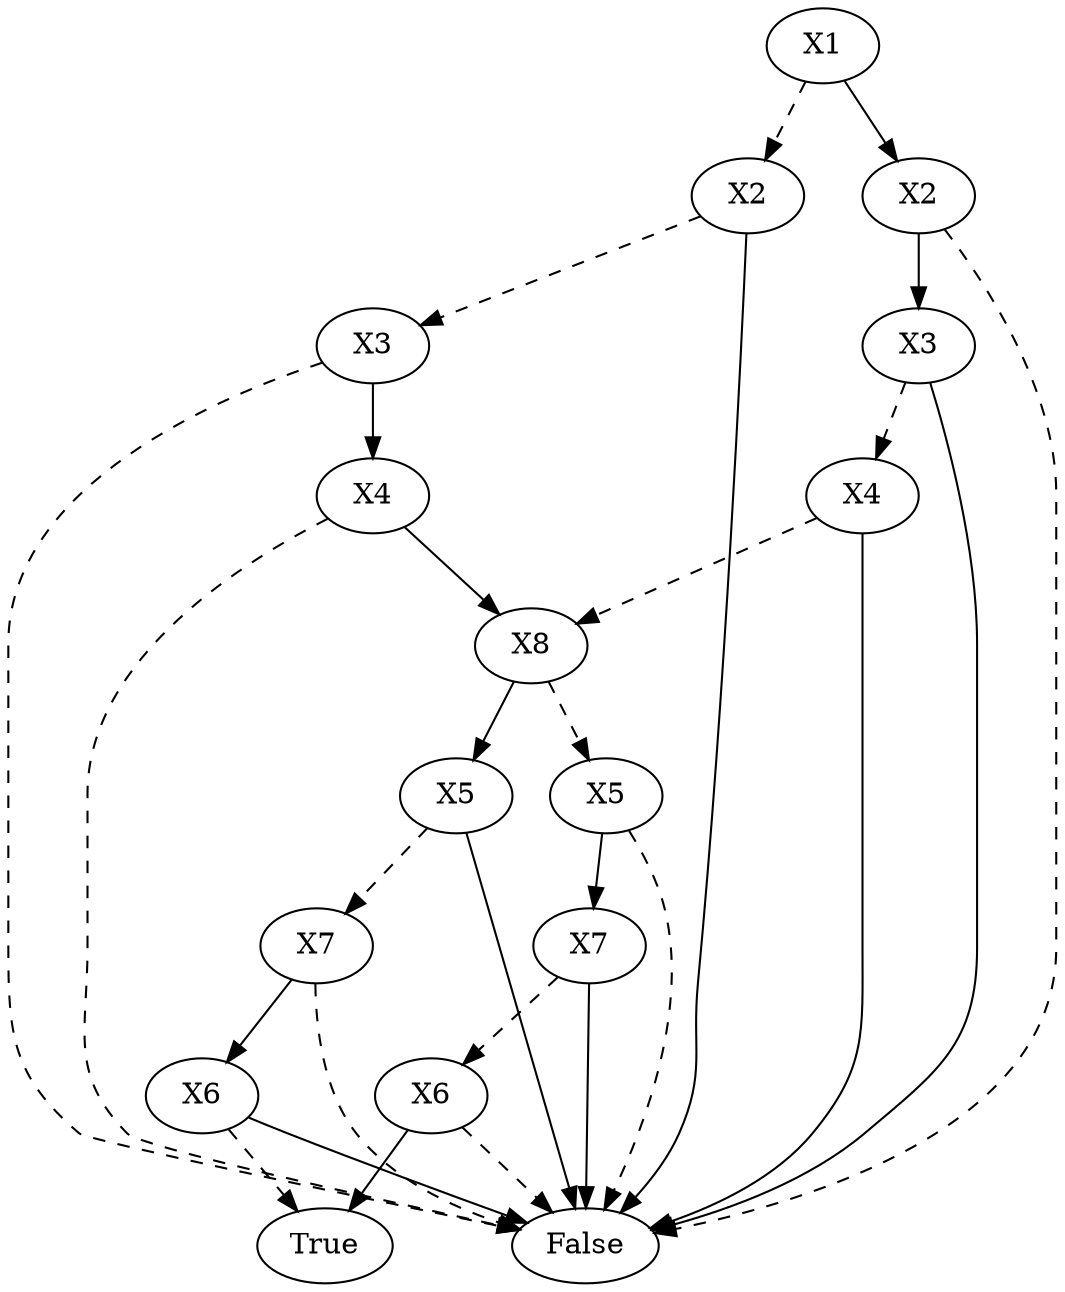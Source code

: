digraph{2202465878608[label=X1]2202466143376[label="X2"]
2202465878608 -> 2202466143376[style=dashed label="" fontcolor = gray]
2202466141520[label="X3"]
2202466143376 -> 2202466141520[style=dashed label="" fontcolor = gray]
2202465421904[label="False"]
2202466141520 -> 2202465421904[style=dashed label="" fontcolor = gray]
2202466145552[label="X4"]
2202466141520 -> 2202466145552 [label="" fontcolor = gray]
2202465421904[label="False"]
2202466145552 -> 2202465421904[style=dashed label="" fontcolor = gray]
2202466147600[label="X8"]
2202466145552 -> 2202466147600 [label="" fontcolor = gray]
2202466147856[label="X5"]
2202466147600 -> 2202466147856[style=dashed label="" fontcolor = gray]
2202465421904[label="False"]
2202466147856 -> 2202465421904[style=dashed label="" fontcolor = gray]
2202466148112[label="X7"]
2202466147856 -> 2202466148112 [label="" fontcolor = gray]
2202466148368[label="X6"]
2202466148112 -> 2202466148368[style=dashed label="" fontcolor = gray]
2202465421904[label="False"]
2202466148368 -> 2202465421904[style=dashed label="" fontcolor = gray]
2202465891600[label="True"]
2202466148368 -> 2202465891600 [label="" fontcolor = gray]
2202465421904[label="False"]
2202466148112 -> 2202465421904 [label="" fontcolor = gray]
2202466148624[label="X5"]
2202466147600 -> 2202466148624 [label="" fontcolor = gray]
2202466148880[label="X7"]
2202466148624 -> 2202466148880[style=dashed label="" fontcolor = gray]
2202465421904[label="False"]
2202466148880 -> 2202465421904[style=dashed label="" fontcolor = gray]
2202466149136[label="X6"]
2202466148880 -> 2202466149136 [label="" fontcolor = gray]
2202465891600[label="True"]
2202466149136 -> 2202465891600[style=dashed label="" fontcolor = gray]
2202465421904[label="False"]
2202466149136 -> 2202465421904 [label="" fontcolor = gray]
2202465421904[label="False"]
2202466148624 -> 2202465421904 [label="" fontcolor = gray]
2202465421904[label="False"]
2202466143376 -> 2202465421904 [label="" fontcolor = gray]
2202466151184[label="X2"]
2202465878608 -> 2202466151184 [label="" fontcolor = gray]
2202465421904[label="False"]
2202466151184 -> 2202465421904[style=dashed label="" fontcolor = gray]
2202466153232[label="X3"]
2202466151184 -> 2202466153232 [label="" fontcolor = gray]
2202466153488[label="X4"]
2202466153232 -> 2202466153488[style=dashed label="" fontcolor = gray]
2202466147600[label="X8"]
2202466153488 -> 2202466147600[style=dashed label="" fontcolor = gray]
2202465421904[label="False"]
2202466153488 -> 2202465421904 [label="" fontcolor = gray]
2202465421904[label="False"]
2202466153232 -> 2202465421904 [label="" fontcolor = gray]
}
